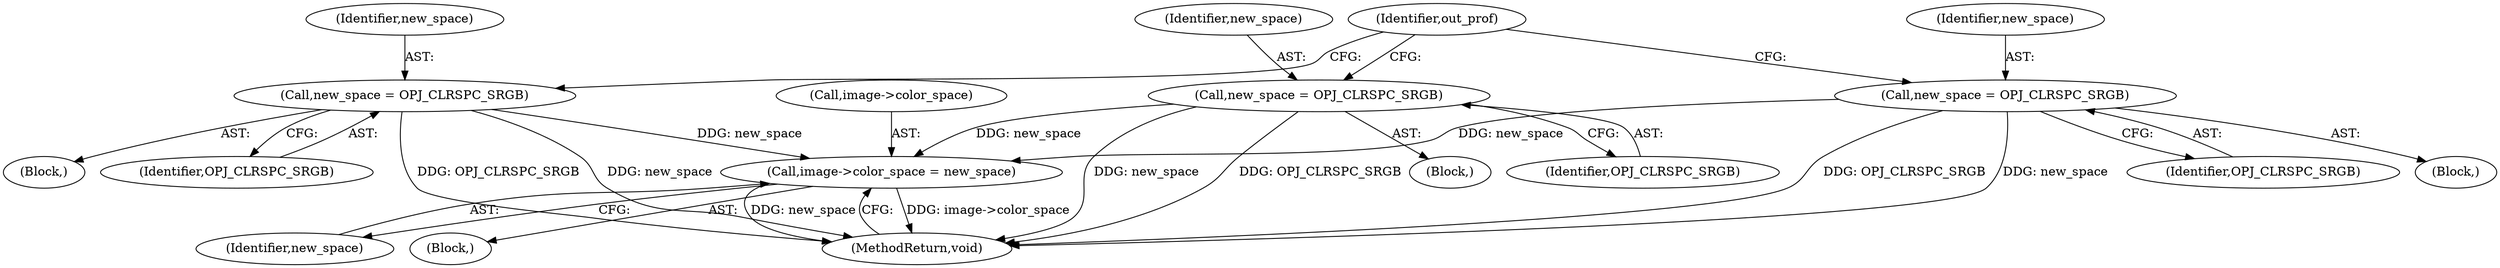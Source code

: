 digraph "0_openjpeg_2e5ab1d9987831c981ff05862e8ccf1381ed58ea@pointer" {
"1001555" [label="(Call,image->color_space = new_space)"];
"1000341" [label="(Call,new_space = OPJ_CLRSPC_SRGB)"];
"1000359" [label="(Call,new_space = OPJ_CLRSPC_SRGB)"];
"1000377" [label="(Call,new_space = OPJ_CLRSPC_SRGB)"];
"1000361" [label="(Identifier,OPJ_CLRSPC_SRGB)"];
"1000359" [label="(Call,new_space = OPJ_CLRSPC_SRGB)"];
"1001559" [label="(Identifier,new_space)"];
"1000213" [label="(Block,)"];
"1000379" [label="(Identifier,OPJ_CLRSPC_SRGB)"];
"1000343" [label="(Identifier,OPJ_CLRSPC_SRGB)"];
"1000367" [label="(Block,)"];
"1000342" [label="(Identifier,new_space)"];
"1000378" [label="(Identifier,new_space)"];
"1001556" [label="(Call,image->color_space)"];
"1001555" [label="(Call,image->color_space = new_space)"];
"1001554" [label="(Block,)"];
"1000349" [label="(Block,)"];
"1000360" [label="(Identifier,new_space)"];
"1001560" [label="(MethodReturn,void)"];
"1000341" [label="(Call,new_space = OPJ_CLRSPC_SRGB)"];
"1000411" [label="(Identifier,out_prof)"];
"1000377" [label="(Call,new_space = OPJ_CLRSPC_SRGB)"];
"1001555" -> "1001554"  [label="AST: "];
"1001555" -> "1001559"  [label="CFG: "];
"1001556" -> "1001555"  [label="AST: "];
"1001559" -> "1001555"  [label="AST: "];
"1001560" -> "1001555"  [label="CFG: "];
"1001555" -> "1001560"  [label="DDG: image->color_space"];
"1001555" -> "1001560"  [label="DDG: new_space"];
"1000341" -> "1001555"  [label="DDG: new_space"];
"1000359" -> "1001555"  [label="DDG: new_space"];
"1000377" -> "1001555"  [label="DDG: new_space"];
"1000341" -> "1000213"  [label="AST: "];
"1000341" -> "1000343"  [label="CFG: "];
"1000342" -> "1000341"  [label="AST: "];
"1000343" -> "1000341"  [label="AST: "];
"1000411" -> "1000341"  [label="CFG: "];
"1000341" -> "1001560"  [label="DDG: OPJ_CLRSPC_SRGB"];
"1000341" -> "1001560"  [label="DDG: new_space"];
"1000359" -> "1000349"  [label="AST: "];
"1000359" -> "1000361"  [label="CFG: "];
"1000360" -> "1000359"  [label="AST: "];
"1000361" -> "1000359"  [label="AST: "];
"1000411" -> "1000359"  [label="CFG: "];
"1000359" -> "1001560"  [label="DDG: OPJ_CLRSPC_SRGB"];
"1000359" -> "1001560"  [label="DDG: new_space"];
"1000377" -> "1000367"  [label="AST: "];
"1000377" -> "1000379"  [label="CFG: "];
"1000378" -> "1000377"  [label="AST: "];
"1000379" -> "1000377"  [label="AST: "];
"1000411" -> "1000377"  [label="CFG: "];
"1000377" -> "1001560"  [label="DDG: OPJ_CLRSPC_SRGB"];
"1000377" -> "1001560"  [label="DDG: new_space"];
}
